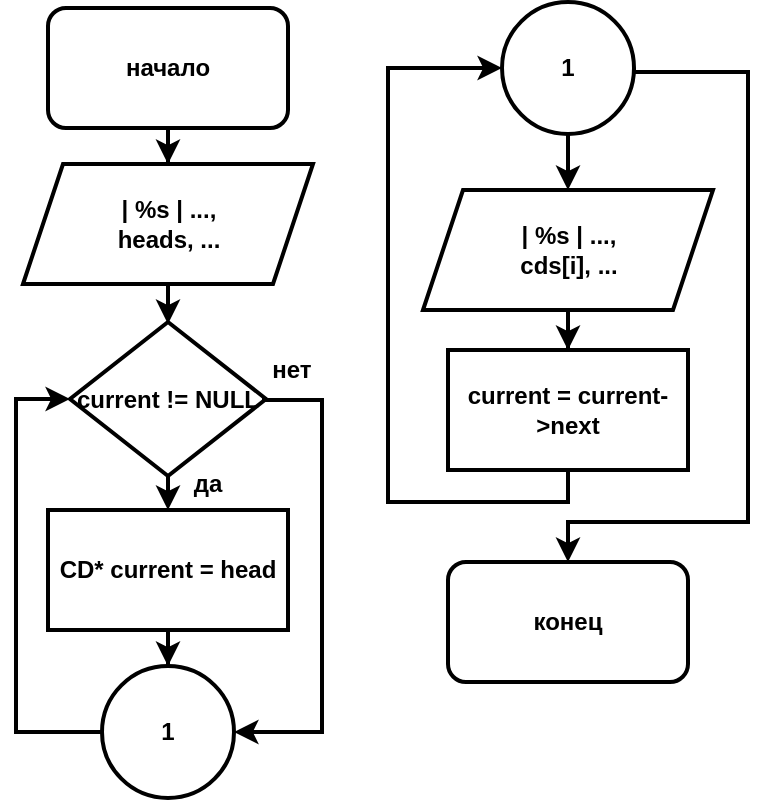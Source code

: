 <mxfile version="24.8.9">
  <diagram name="Страница — 1" id="aVIj9qUEST13j_-yVXe9">
    <mxGraphModel dx="1155" dy="639" grid="0" gridSize="10" guides="1" tooltips="1" connect="1" arrows="1" fold="1" page="1" pageScale="1" pageWidth="827" pageHeight="1169" math="0" shadow="0">
      <root>
        <mxCell id="0" />
        <mxCell id="1" parent="0" />
        <mxCell id="K872ePAgzn2kTXlysSnF-8" value="" style="edgeStyle=orthogonalEdgeStyle;rounded=0;orthogonalLoop=1;jettySize=auto;html=1;strokeWidth=2;fontStyle=1" parent="1" source="K872ePAgzn2kTXlysSnF-1" target="K872ePAgzn2kTXlysSnF-5" edge="1">
          <mxGeometry relative="1" as="geometry" />
        </mxCell>
        <mxCell id="K872ePAgzn2kTXlysSnF-1" value="начало" style="rounded=1;whiteSpace=wrap;html=1;strokeWidth=2;fontStyle=1" parent="1" vertex="1">
          <mxGeometry x="70" y="30" width="120" height="60" as="geometry" />
        </mxCell>
        <mxCell id="K872ePAgzn2kTXlysSnF-11" value="" style="edgeStyle=orthogonalEdgeStyle;rounded=0;orthogonalLoop=1;jettySize=auto;html=1;strokeWidth=2;fontStyle=1;entryX=0.5;entryY=0;entryDx=0;entryDy=0;exitX=0.5;exitY=1;exitDx=0;exitDy=0;" parent="1" source="nj6uA2wCsfbK7R9A-fk5-6" edge="1" target="nj6uA2wCsfbK7R9A-fk5-2">
          <mxGeometry relative="1" as="geometry">
            <mxPoint x="130.0" y="292" as="targetPoint" />
            <mxPoint x="130" y="247" as="sourcePoint" />
            <Array as="points" />
          </mxGeometry>
        </mxCell>
        <mxCell id="K872ePAgzn2kTXlysSnF-7" value="" style="edgeStyle=orthogonalEdgeStyle;rounded=0;orthogonalLoop=1;jettySize=auto;html=1;strokeWidth=2;fontStyle=1;entryX=0.505;entryY=0.012;entryDx=0;entryDy=0;entryPerimeter=0;" parent="1" source="K872ePAgzn2kTXlysSnF-5" target="nj6uA2wCsfbK7R9A-fk5-6" edge="1">
          <mxGeometry relative="1" as="geometry">
            <mxPoint x="130" y="187" as="targetPoint" />
          </mxGeometry>
        </mxCell>
        <mxCell id="K872ePAgzn2kTXlysSnF-5" value="| %s | ...,&lt;div&gt;heads, ...&lt;/div&gt;" style="shape=parallelogram;perimeter=parallelogramPerimeter;whiteSpace=wrap;html=1;fixedSize=1;strokeWidth=2;fontStyle=1" parent="1" vertex="1">
          <mxGeometry x="57.5" y="108" width="145" height="60" as="geometry" />
        </mxCell>
        <mxCell id="K872ePAgzn2kTXlysSnF-47" value="да" style="text;html=1;align=center;verticalAlign=middle;whiteSpace=wrap;rounded=0;strokeWidth=2;fontStyle=1" parent="1" vertex="1">
          <mxGeometry x="120" y="253" width="60" height="30" as="geometry" />
        </mxCell>
        <mxCell id="K872ePAgzn2kTXlysSnF-48" value="нет" style="text;html=1;align=center;verticalAlign=middle;whiteSpace=wrap;rounded=0;strokeWidth=2;fontStyle=1" parent="1" vertex="1">
          <mxGeometry x="162" y="196" width="60" height="30" as="geometry" />
        </mxCell>
        <mxCell id="r6vwcfptNdC3Q16Bk5a1-40" value="конец" style="rounded=1;whiteSpace=wrap;html=1;strokeWidth=2;fontStyle=1" parent="1" vertex="1">
          <mxGeometry x="270" y="307" width="120" height="60" as="geometry" />
        </mxCell>
        <mxCell id="nj6uA2wCsfbK7R9A-fk5-13" value="" style="edgeStyle=orthogonalEdgeStyle;rounded=0;orthogonalLoop=1;jettySize=auto;html=1;fontStyle=1;strokeWidth=2;" edge="1" parent="1" source="cSjah0AEVabmtViPewjv-1" target="nj6uA2wCsfbK7R9A-fk5-4">
          <mxGeometry relative="1" as="geometry" />
        </mxCell>
        <mxCell id="cSjah0AEVabmtViPewjv-1" value="| %s | ...,&lt;div&gt;cds[i], ...&lt;/div&gt;" style="shape=parallelogram;perimeter=parallelogramPerimeter;whiteSpace=wrap;html=1;fixedSize=1;strokeWidth=2;fontStyle=1" parent="1" vertex="1">
          <mxGeometry x="257.5" y="121" width="145" height="60" as="geometry" />
        </mxCell>
        <mxCell id="cSjah0AEVabmtViPewjv-4" value="" style="edgeStyle=orthogonalEdgeStyle;rounded=0;orthogonalLoop=1;jettySize=auto;html=1;strokeWidth=2;fontStyle=1;entryX=0;entryY=0.5;entryDx=0;entryDy=0;exitX=0;exitY=0.5;exitDx=0;exitDy=0;" parent="1" source="nj6uA2wCsfbK7R9A-fk5-7" target="nj6uA2wCsfbK7R9A-fk5-6" edge="1">
          <mxGeometry relative="1" as="geometry">
            <mxPoint x="70" y="217" as="targetPoint" />
            <mxPoint x="6" y="489" as="sourcePoint" />
            <Array as="points">
              <mxPoint x="54" y="392" />
              <mxPoint x="54" y="225" />
            </Array>
          </mxGeometry>
        </mxCell>
        <mxCell id="nj6uA2wCsfbK7R9A-fk5-8" value="" style="edgeStyle=orthogonalEdgeStyle;rounded=0;orthogonalLoop=1;jettySize=auto;html=1;fontStyle=1;strokeWidth=2;" edge="1" parent="1" source="nj6uA2wCsfbK7R9A-fk5-2" target="nj6uA2wCsfbK7R9A-fk5-7">
          <mxGeometry relative="1" as="geometry" />
        </mxCell>
        <mxCell id="nj6uA2wCsfbK7R9A-fk5-2" value="CD* current = head" style="rounded=0;whiteSpace=wrap;html=1;fontStyle=1;strokeWidth=2;" vertex="1" parent="1">
          <mxGeometry x="70" y="281" width="120" height="60" as="geometry" />
        </mxCell>
        <mxCell id="nj6uA2wCsfbK7R9A-fk5-4" value="current = current-&amp;gt;next" style="rounded=0;whiteSpace=wrap;html=1;fontStyle=1;strokeWidth=2;" vertex="1" parent="1">
          <mxGeometry x="270" y="201" width="120" height="60" as="geometry" />
        </mxCell>
        <mxCell id="nj6uA2wCsfbK7R9A-fk5-6" value="current != NULL" style="rhombus;whiteSpace=wrap;html=1;fontStyle=1;strokeWidth=2;" vertex="1" parent="1">
          <mxGeometry x="81" y="187" width="98" height="77" as="geometry" />
        </mxCell>
        <mxCell id="nj6uA2wCsfbK7R9A-fk5-7" value="1" style="ellipse;whiteSpace=wrap;html=1;aspect=fixed;fontStyle=1;strokeWidth=2;" vertex="1" parent="1">
          <mxGeometry x="97" y="359" width="66" height="66" as="geometry" />
        </mxCell>
        <mxCell id="nj6uA2wCsfbK7R9A-fk5-9" value="" style="edgeStyle=orthogonalEdgeStyle;rounded=0;orthogonalLoop=1;jettySize=auto;html=1;strokeWidth=2;fontStyle=1;entryX=1;entryY=0.5;entryDx=0;entryDy=0;exitX=0.25;exitY=1;exitDx=0;exitDy=0;" edge="1" parent="1" source="K872ePAgzn2kTXlysSnF-48" target="nj6uA2wCsfbK7R9A-fk5-7">
          <mxGeometry relative="1" as="geometry">
            <mxPoint x="91" y="236" as="targetPoint" />
            <mxPoint x="107" y="402" as="sourcePoint" />
            <Array as="points">
              <mxPoint x="207" y="226" />
              <mxPoint x="207" y="392" />
            </Array>
          </mxGeometry>
        </mxCell>
        <mxCell id="nj6uA2wCsfbK7R9A-fk5-12" value="" style="edgeStyle=orthogonalEdgeStyle;rounded=0;orthogonalLoop=1;jettySize=auto;html=1;entryX=0.5;entryY=0;entryDx=0;entryDy=0;fontStyle=1;strokeWidth=2;" edge="1" parent="1" source="nj6uA2wCsfbK7R9A-fk5-10" target="cSjah0AEVabmtViPewjv-1">
          <mxGeometry relative="1" as="geometry" />
        </mxCell>
        <mxCell id="nj6uA2wCsfbK7R9A-fk5-10" value="1" style="ellipse;whiteSpace=wrap;html=1;aspect=fixed;fontStyle=1;strokeWidth=2;" vertex="1" parent="1">
          <mxGeometry x="297" y="27" width="66" height="66" as="geometry" />
        </mxCell>
        <mxCell id="nj6uA2wCsfbK7R9A-fk5-15" value="" style="edgeStyle=orthogonalEdgeStyle;rounded=0;orthogonalLoop=1;jettySize=auto;html=1;strokeWidth=2;fontStyle=1;entryX=0.5;entryY=0;entryDx=0;entryDy=0;exitX=1;exitY=0.5;exitDx=0;exitDy=0;" edge="1" parent="1" source="nj6uA2wCsfbK7R9A-fk5-10" target="r6vwcfptNdC3Q16Bk5a1-40">
          <mxGeometry relative="1" as="geometry">
            <mxPoint x="410" y="228" as="targetPoint" />
            <mxPoint x="424" y="62" as="sourcePoint" />
            <Array as="points">
              <mxPoint x="363" y="62" />
              <mxPoint x="420" y="62" />
              <mxPoint x="420" y="287" />
              <mxPoint x="330" y="287" />
            </Array>
          </mxGeometry>
        </mxCell>
        <mxCell id="nj6uA2wCsfbK7R9A-fk5-16" value="" style="edgeStyle=orthogonalEdgeStyle;rounded=0;orthogonalLoop=1;jettySize=auto;html=1;strokeWidth=2;fontStyle=1;entryX=0;entryY=0.5;entryDx=0;entryDy=0;exitX=0.5;exitY=1;exitDx=0;exitDy=0;" edge="1" parent="1" source="nj6uA2wCsfbK7R9A-fk5-4" target="nj6uA2wCsfbK7R9A-fk5-10">
          <mxGeometry relative="1" as="geometry">
            <mxPoint x="261" y="102" as="targetPoint" />
            <mxPoint x="277" y="268" as="sourcePoint" />
            <Array as="points">
              <mxPoint x="330" y="277" />
              <mxPoint x="240" y="277" />
              <mxPoint x="240" y="60" />
            </Array>
          </mxGeometry>
        </mxCell>
      </root>
    </mxGraphModel>
  </diagram>
</mxfile>

